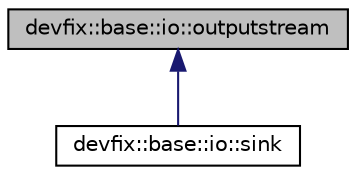 digraph "devfix::base::io::outputstream"
{
  edge [fontname="Helvetica",fontsize="10",labelfontname="Helvetica",labelfontsize="10"];
  node [fontname="Helvetica",fontsize="10",shape=record];
  Node0 [label="devfix::base::io::outputstream",height=0.2,width=0.4,color="black", fillcolor="grey75", style="filled", fontcolor="black"];
  Node0 -> Node1 [dir="back",color="midnightblue",fontsize="10",style="solid",fontname="Helvetica"];
  Node1 [label="devfix::base::io::sink",height=0.2,width=0.4,color="black", fillcolor="white", style="filled",URL="$structdevfix_1_1base_1_1io_1_1sink.html"];
}
